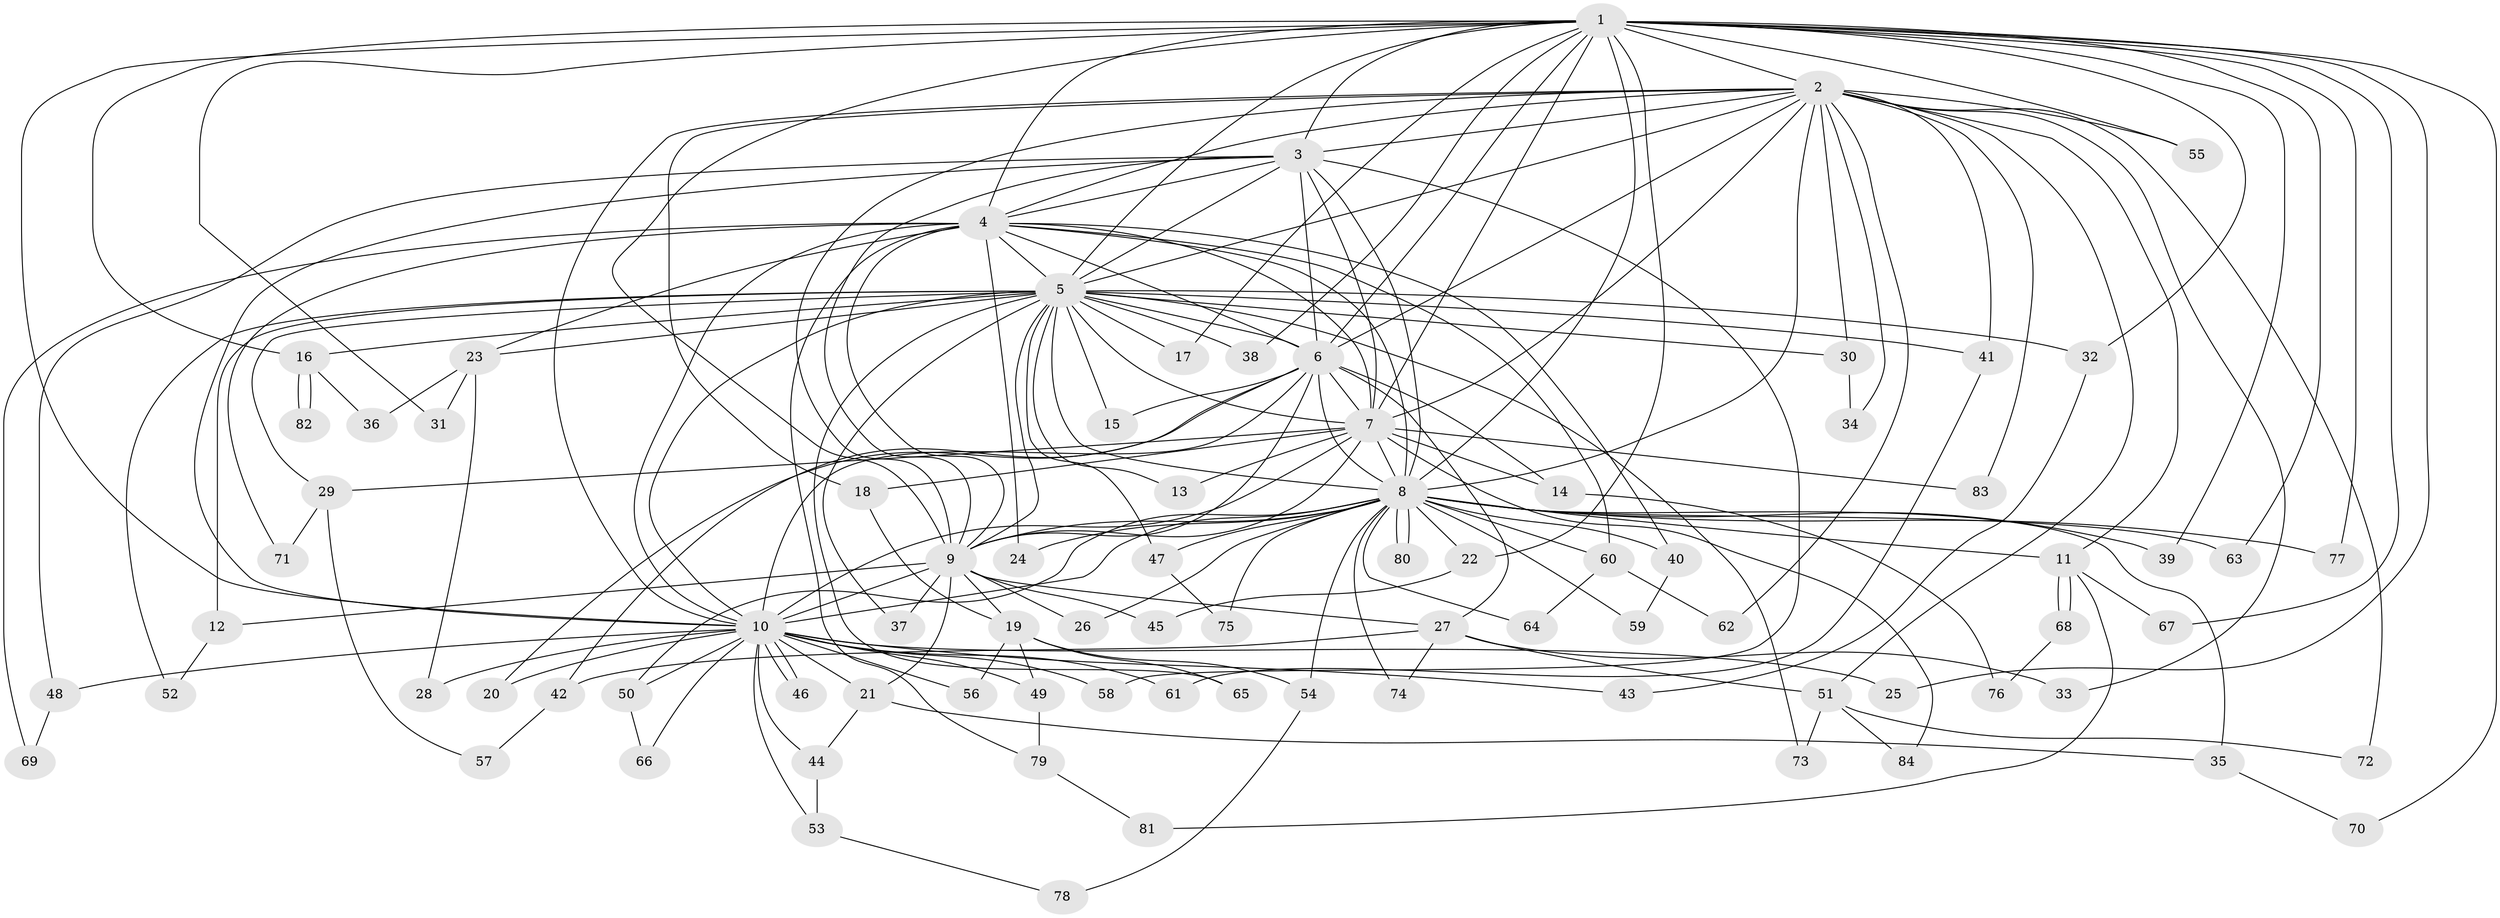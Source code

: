 // coarse degree distribution, {19: 0.030303030303030304, 10: 0.030303030303030304, 2: 0.5757575757575758, 1: 0.24242424242424243, 13: 0.030303030303030304, 3: 0.06060606060606061, 20: 0.030303030303030304}
// Generated by graph-tools (version 1.1) at 2025/48/03/04/25 21:48:25]
// undirected, 84 vertices, 193 edges
graph export_dot {
graph [start="1"]
  node [color=gray90,style=filled];
  1;
  2;
  3;
  4;
  5;
  6;
  7;
  8;
  9;
  10;
  11;
  12;
  13;
  14;
  15;
  16;
  17;
  18;
  19;
  20;
  21;
  22;
  23;
  24;
  25;
  26;
  27;
  28;
  29;
  30;
  31;
  32;
  33;
  34;
  35;
  36;
  37;
  38;
  39;
  40;
  41;
  42;
  43;
  44;
  45;
  46;
  47;
  48;
  49;
  50;
  51;
  52;
  53;
  54;
  55;
  56;
  57;
  58;
  59;
  60;
  61;
  62;
  63;
  64;
  65;
  66;
  67;
  68;
  69;
  70;
  71;
  72;
  73;
  74;
  75;
  76;
  77;
  78;
  79;
  80;
  81;
  82;
  83;
  84;
  1 -- 2;
  1 -- 3;
  1 -- 4;
  1 -- 5;
  1 -- 6;
  1 -- 7;
  1 -- 8;
  1 -- 9;
  1 -- 10;
  1 -- 16;
  1 -- 17;
  1 -- 22;
  1 -- 25;
  1 -- 31;
  1 -- 32;
  1 -- 38;
  1 -- 39;
  1 -- 55;
  1 -- 63;
  1 -- 67;
  1 -- 70;
  1 -- 77;
  2 -- 3;
  2 -- 4;
  2 -- 5;
  2 -- 6;
  2 -- 7;
  2 -- 8;
  2 -- 9;
  2 -- 10;
  2 -- 11;
  2 -- 18;
  2 -- 30;
  2 -- 33;
  2 -- 34;
  2 -- 41;
  2 -- 51;
  2 -- 55;
  2 -- 62;
  2 -- 72;
  2 -- 83;
  3 -- 4;
  3 -- 5;
  3 -- 6;
  3 -- 7;
  3 -- 8;
  3 -- 9;
  3 -- 10;
  3 -- 48;
  3 -- 58;
  4 -- 5;
  4 -- 6;
  4 -- 7;
  4 -- 8;
  4 -- 9;
  4 -- 10;
  4 -- 23;
  4 -- 24;
  4 -- 40;
  4 -- 60;
  4 -- 69;
  4 -- 71;
  4 -- 79;
  5 -- 6;
  5 -- 7;
  5 -- 8;
  5 -- 9;
  5 -- 10;
  5 -- 12;
  5 -- 13;
  5 -- 15;
  5 -- 16;
  5 -- 17;
  5 -- 23;
  5 -- 29;
  5 -- 30;
  5 -- 32;
  5 -- 37;
  5 -- 38;
  5 -- 41;
  5 -- 47;
  5 -- 52;
  5 -- 65;
  5 -- 73;
  6 -- 7;
  6 -- 8;
  6 -- 9;
  6 -- 10;
  6 -- 14;
  6 -- 15;
  6 -- 20;
  6 -- 27;
  6 -- 42;
  7 -- 8;
  7 -- 9;
  7 -- 10;
  7 -- 13;
  7 -- 14;
  7 -- 18;
  7 -- 29;
  7 -- 83;
  7 -- 84;
  8 -- 9;
  8 -- 10;
  8 -- 11;
  8 -- 22;
  8 -- 24;
  8 -- 26;
  8 -- 35;
  8 -- 39;
  8 -- 40;
  8 -- 47;
  8 -- 50;
  8 -- 54;
  8 -- 59;
  8 -- 60;
  8 -- 63;
  8 -- 64;
  8 -- 74;
  8 -- 75;
  8 -- 77;
  8 -- 80;
  8 -- 80;
  9 -- 10;
  9 -- 12;
  9 -- 19;
  9 -- 21;
  9 -- 26;
  9 -- 27;
  9 -- 37;
  9 -- 45;
  10 -- 20;
  10 -- 21;
  10 -- 25;
  10 -- 28;
  10 -- 43;
  10 -- 44;
  10 -- 46;
  10 -- 46;
  10 -- 48;
  10 -- 49;
  10 -- 50;
  10 -- 53;
  10 -- 56;
  10 -- 58;
  10 -- 61;
  10 -- 66;
  11 -- 67;
  11 -- 68;
  11 -- 68;
  11 -- 81;
  12 -- 52;
  14 -- 76;
  16 -- 36;
  16 -- 82;
  16 -- 82;
  18 -- 19;
  19 -- 49;
  19 -- 54;
  19 -- 56;
  19 -- 65;
  21 -- 35;
  21 -- 44;
  22 -- 45;
  23 -- 28;
  23 -- 31;
  23 -- 36;
  27 -- 33;
  27 -- 42;
  27 -- 51;
  27 -- 74;
  29 -- 57;
  29 -- 71;
  30 -- 34;
  32 -- 43;
  35 -- 70;
  40 -- 59;
  41 -- 61;
  42 -- 57;
  44 -- 53;
  47 -- 75;
  48 -- 69;
  49 -- 79;
  50 -- 66;
  51 -- 72;
  51 -- 73;
  51 -- 84;
  53 -- 78;
  54 -- 78;
  60 -- 62;
  60 -- 64;
  68 -- 76;
  79 -- 81;
}
